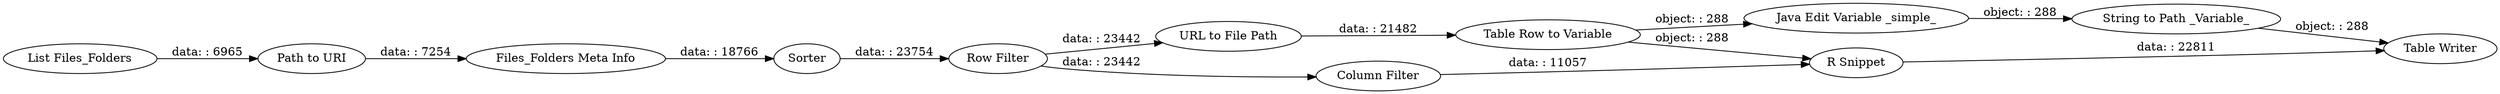 digraph {
	"-7774061610032284502_23" [label="URL to File Path"]
	"-7774061610032284502_32" [label="Table Row to Variable"]
	"-7774061610032284502_33" [label="Column Filter"]
	"-7774061610032284502_30" [label="Path to URI"]
	"-7774061610032284502_34" [label="Table Writer"]
	"-7774061610032284502_19" [label="Row Filter"]
	"-7774061610032284502_20" [label="R Snippet"]
	"-7774061610032284502_35" [label="String to Path _Variable_"]
	"-7774061610032284502_25" [label="Java Edit Variable _simple_"]
	"-7774061610032284502_29" [label="List Files_Folders"]
	"-7774061610032284502_31" [label="Files_Folders Meta Info"]
	"-7774061610032284502_18" [label=Sorter]
	"-7774061610032284502_18" -> "-7774061610032284502_19" [label="data: : 23754"]
	"-7774061610032284502_30" -> "-7774061610032284502_31" [label="data: : 7254"]
	"-7774061610032284502_31" -> "-7774061610032284502_18" [label="data: : 18766"]
	"-7774061610032284502_25" -> "-7774061610032284502_35" [label="object: : 288"]
	"-7774061610032284502_20" -> "-7774061610032284502_34" [label="data: : 22811"]
	"-7774061610032284502_32" -> "-7774061610032284502_25" [label="object: : 288"]
	"-7774061610032284502_19" -> "-7774061610032284502_33" [label="data: : 23442"]
	"-7774061610032284502_29" -> "-7774061610032284502_30" [label="data: : 6965"]
	"-7774061610032284502_23" -> "-7774061610032284502_32" [label="data: : 21482"]
	"-7774061610032284502_33" -> "-7774061610032284502_20" [label="data: : 11057"]
	"-7774061610032284502_32" -> "-7774061610032284502_20" [label="object: : 288"]
	"-7774061610032284502_35" -> "-7774061610032284502_34" [label="object: : 288"]
	"-7774061610032284502_19" -> "-7774061610032284502_23" [label="data: : 23442"]
	rankdir=LR
}
